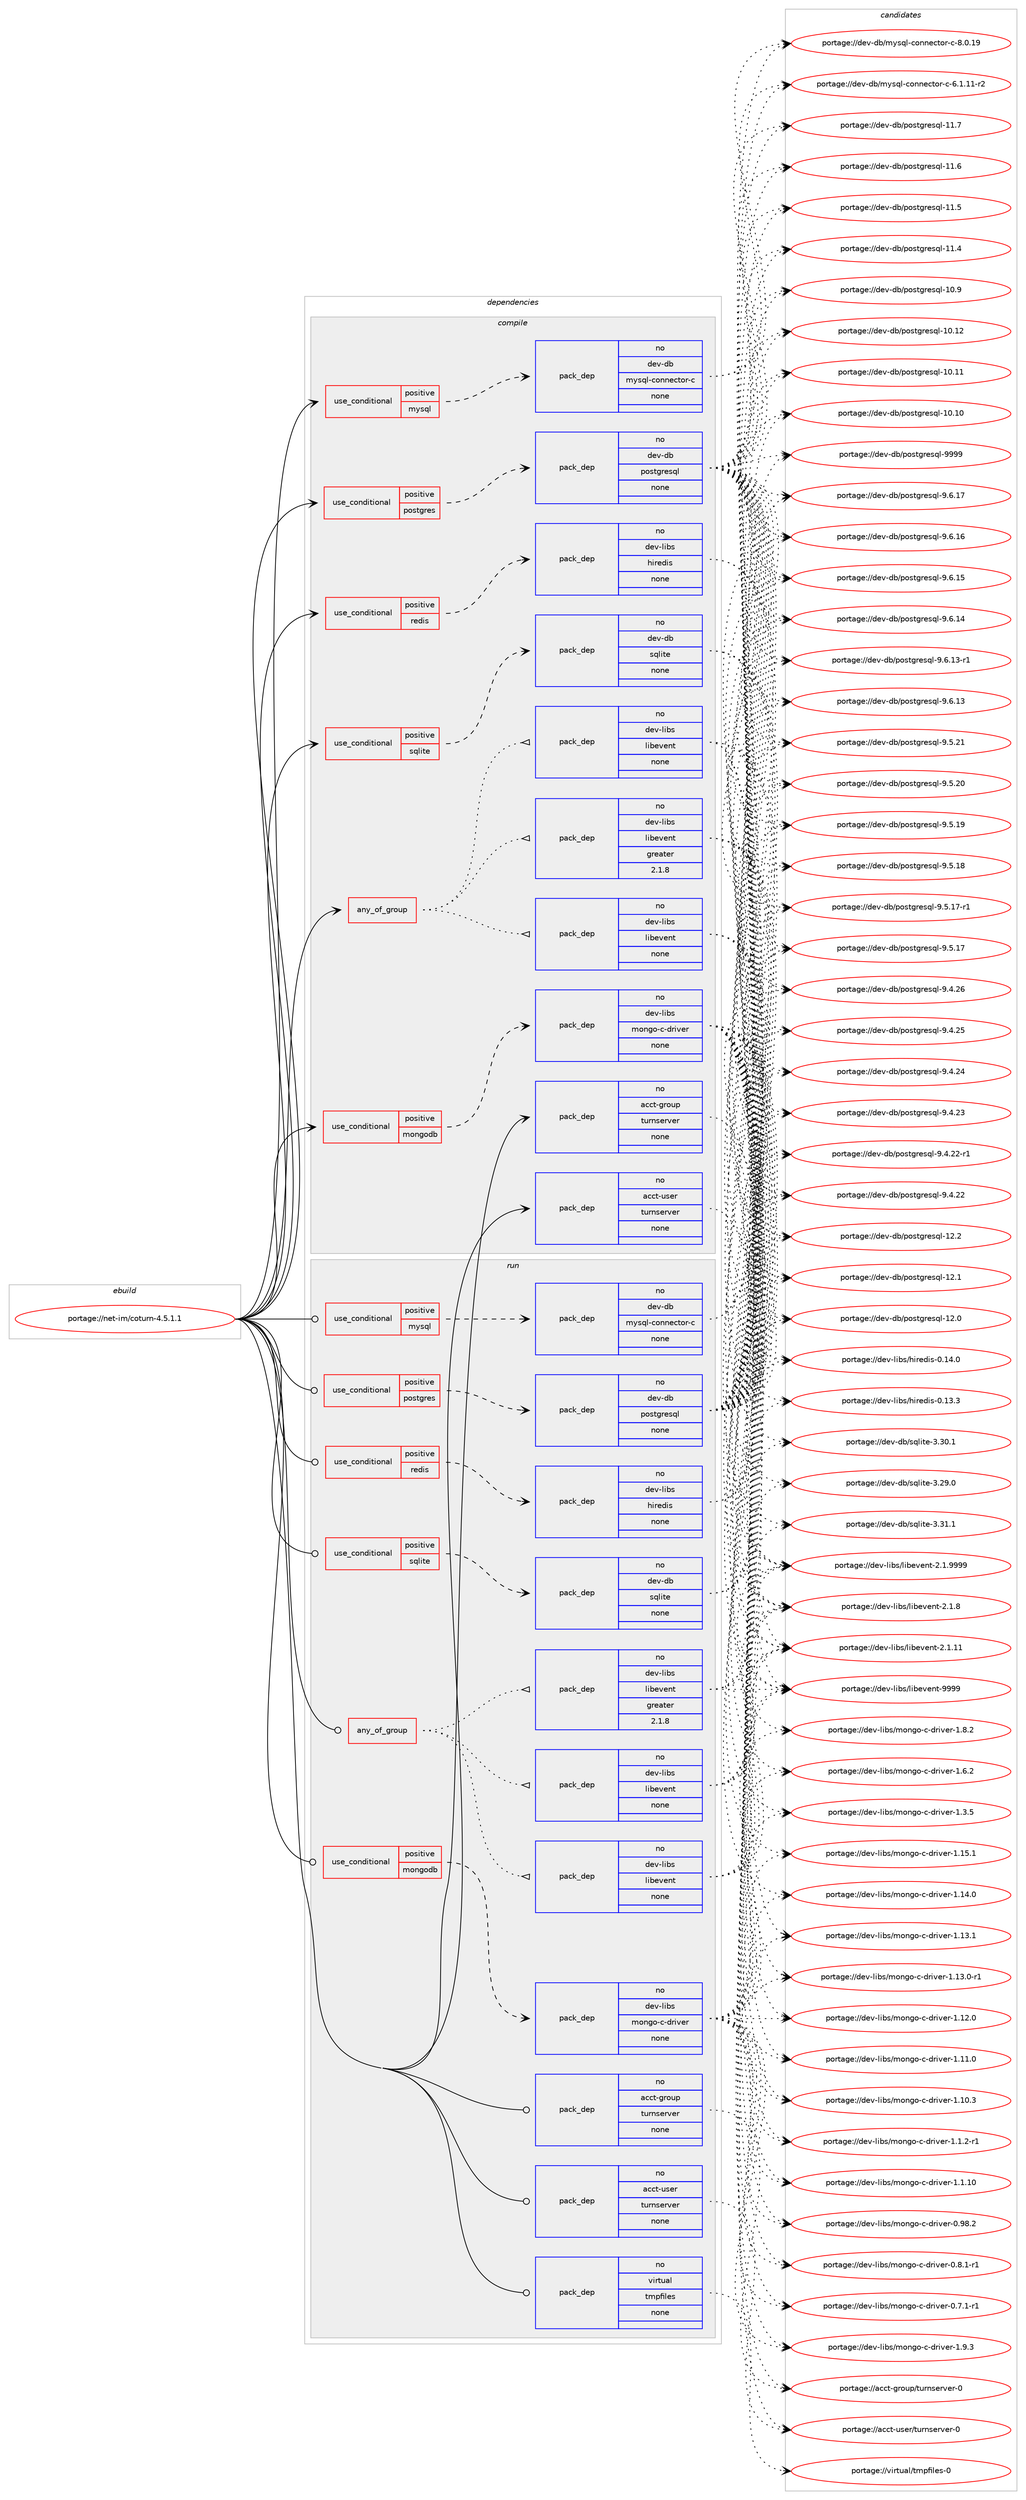 digraph prolog {

# *************
# Graph options
# *************

newrank=true;
concentrate=true;
compound=true;
graph [rankdir=LR,fontname=Helvetica,fontsize=10,ranksep=1.5];#, ranksep=2.5, nodesep=0.2];
edge  [arrowhead=vee];
node  [fontname=Helvetica,fontsize=10];

# **********
# The ebuild
# **********

subgraph cluster_leftcol {
color=gray;
rank=same;
label=<<i>ebuild</i>>;
id [label="portage://net-im/coturn-4.5.1.1", color=red, width=4, href="../net-im/coturn-4.5.1.1.svg"];
}

# ****************
# The dependencies
# ****************

subgraph cluster_midcol {
color=gray;
label=<<i>dependencies</i>>;
subgraph cluster_compile {
fillcolor="#eeeeee";
style=filled;
label=<<i>compile</i>>;
subgraph any379 {
dependency25497 [label=<<TABLE BORDER="0" CELLBORDER="1" CELLSPACING="0" CELLPADDING="4"><TR><TD CELLPADDING="10">any_of_group</TD></TR></TABLE>>, shape=none, color=red];subgraph pack20714 {
dependency25498 [label=<<TABLE BORDER="0" CELLBORDER="1" CELLSPACING="0" CELLPADDING="4" WIDTH="220"><TR><TD ROWSPAN="6" CELLPADDING="30">pack_dep</TD></TR><TR><TD WIDTH="110">no</TD></TR><TR><TD>dev-libs</TD></TR><TR><TD>libevent</TD></TR><TR><TD>none</TD></TR><TR><TD></TD></TR></TABLE>>, shape=none, color=blue];
}
dependency25497:e -> dependency25498:w [weight=20,style="dotted",arrowhead="oinv"];
subgraph pack20715 {
dependency25499 [label=<<TABLE BORDER="0" CELLBORDER="1" CELLSPACING="0" CELLPADDING="4" WIDTH="220"><TR><TD ROWSPAN="6" CELLPADDING="30">pack_dep</TD></TR><TR><TD WIDTH="110">no</TD></TR><TR><TD>dev-libs</TD></TR><TR><TD>libevent</TD></TR><TR><TD>none</TD></TR><TR><TD></TD></TR></TABLE>>, shape=none, color=blue];
}
dependency25497:e -> dependency25499:w [weight=20,style="dotted",arrowhead="oinv"];
subgraph pack20716 {
dependency25500 [label=<<TABLE BORDER="0" CELLBORDER="1" CELLSPACING="0" CELLPADDING="4" WIDTH="220"><TR><TD ROWSPAN="6" CELLPADDING="30">pack_dep</TD></TR><TR><TD WIDTH="110">no</TD></TR><TR><TD>dev-libs</TD></TR><TR><TD>libevent</TD></TR><TR><TD>greater</TD></TR><TR><TD>2.1.8</TD></TR></TABLE>>, shape=none, color=blue];
}
dependency25497:e -> dependency25500:w [weight=20,style="dotted",arrowhead="oinv"];
}
id:e -> dependency25497:w [weight=20,style="solid",arrowhead="vee"];
subgraph cond4395 {
dependency25501 [label=<<TABLE BORDER="0" CELLBORDER="1" CELLSPACING="0" CELLPADDING="4"><TR><TD ROWSPAN="3" CELLPADDING="10">use_conditional</TD></TR><TR><TD>positive</TD></TR><TR><TD>mongodb</TD></TR></TABLE>>, shape=none, color=red];
subgraph pack20717 {
dependency25502 [label=<<TABLE BORDER="0" CELLBORDER="1" CELLSPACING="0" CELLPADDING="4" WIDTH="220"><TR><TD ROWSPAN="6" CELLPADDING="30">pack_dep</TD></TR><TR><TD WIDTH="110">no</TD></TR><TR><TD>dev-libs</TD></TR><TR><TD>mongo-c-driver</TD></TR><TR><TD>none</TD></TR><TR><TD></TD></TR></TABLE>>, shape=none, color=blue];
}
dependency25501:e -> dependency25502:w [weight=20,style="dashed",arrowhead="vee"];
}
id:e -> dependency25501:w [weight=20,style="solid",arrowhead="vee"];
subgraph cond4396 {
dependency25503 [label=<<TABLE BORDER="0" CELLBORDER="1" CELLSPACING="0" CELLPADDING="4"><TR><TD ROWSPAN="3" CELLPADDING="10">use_conditional</TD></TR><TR><TD>positive</TD></TR><TR><TD>mysql</TD></TR></TABLE>>, shape=none, color=red];
subgraph pack20718 {
dependency25504 [label=<<TABLE BORDER="0" CELLBORDER="1" CELLSPACING="0" CELLPADDING="4" WIDTH="220"><TR><TD ROWSPAN="6" CELLPADDING="30">pack_dep</TD></TR><TR><TD WIDTH="110">no</TD></TR><TR><TD>dev-db</TD></TR><TR><TD>mysql-connector-c</TD></TR><TR><TD>none</TD></TR><TR><TD></TD></TR></TABLE>>, shape=none, color=blue];
}
dependency25503:e -> dependency25504:w [weight=20,style="dashed",arrowhead="vee"];
}
id:e -> dependency25503:w [weight=20,style="solid",arrowhead="vee"];
subgraph cond4397 {
dependency25505 [label=<<TABLE BORDER="0" CELLBORDER="1" CELLSPACING="0" CELLPADDING="4"><TR><TD ROWSPAN="3" CELLPADDING="10">use_conditional</TD></TR><TR><TD>positive</TD></TR><TR><TD>postgres</TD></TR></TABLE>>, shape=none, color=red];
subgraph pack20719 {
dependency25506 [label=<<TABLE BORDER="0" CELLBORDER="1" CELLSPACING="0" CELLPADDING="4" WIDTH="220"><TR><TD ROWSPAN="6" CELLPADDING="30">pack_dep</TD></TR><TR><TD WIDTH="110">no</TD></TR><TR><TD>dev-db</TD></TR><TR><TD>postgresql</TD></TR><TR><TD>none</TD></TR><TR><TD></TD></TR></TABLE>>, shape=none, color=blue];
}
dependency25505:e -> dependency25506:w [weight=20,style="dashed",arrowhead="vee"];
}
id:e -> dependency25505:w [weight=20,style="solid",arrowhead="vee"];
subgraph cond4398 {
dependency25507 [label=<<TABLE BORDER="0" CELLBORDER="1" CELLSPACING="0" CELLPADDING="4"><TR><TD ROWSPAN="3" CELLPADDING="10">use_conditional</TD></TR><TR><TD>positive</TD></TR><TR><TD>redis</TD></TR></TABLE>>, shape=none, color=red];
subgraph pack20720 {
dependency25508 [label=<<TABLE BORDER="0" CELLBORDER="1" CELLSPACING="0" CELLPADDING="4" WIDTH="220"><TR><TD ROWSPAN="6" CELLPADDING="30">pack_dep</TD></TR><TR><TD WIDTH="110">no</TD></TR><TR><TD>dev-libs</TD></TR><TR><TD>hiredis</TD></TR><TR><TD>none</TD></TR><TR><TD></TD></TR></TABLE>>, shape=none, color=blue];
}
dependency25507:e -> dependency25508:w [weight=20,style="dashed",arrowhead="vee"];
}
id:e -> dependency25507:w [weight=20,style="solid",arrowhead="vee"];
subgraph cond4399 {
dependency25509 [label=<<TABLE BORDER="0" CELLBORDER="1" CELLSPACING="0" CELLPADDING="4"><TR><TD ROWSPAN="3" CELLPADDING="10">use_conditional</TD></TR><TR><TD>positive</TD></TR><TR><TD>sqlite</TD></TR></TABLE>>, shape=none, color=red];
subgraph pack20721 {
dependency25510 [label=<<TABLE BORDER="0" CELLBORDER="1" CELLSPACING="0" CELLPADDING="4" WIDTH="220"><TR><TD ROWSPAN="6" CELLPADDING="30">pack_dep</TD></TR><TR><TD WIDTH="110">no</TD></TR><TR><TD>dev-db</TD></TR><TR><TD>sqlite</TD></TR><TR><TD>none</TD></TR><TR><TD></TD></TR></TABLE>>, shape=none, color=blue];
}
dependency25509:e -> dependency25510:w [weight=20,style="dashed",arrowhead="vee"];
}
id:e -> dependency25509:w [weight=20,style="solid",arrowhead="vee"];
subgraph pack20722 {
dependency25511 [label=<<TABLE BORDER="0" CELLBORDER="1" CELLSPACING="0" CELLPADDING="4" WIDTH="220"><TR><TD ROWSPAN="6" CELLPADDING="30">pack_dep</TD></TR><TR><TD WIDTH="110">no</TD></TR><TR><TD>acct-group</TD></TR><TR><TD>turnserver</TD></TR><TR><TD>none</TD></TR><TR><TD></TD></TR></TABLE>>, shape=none, color=blue];
}
id:e -> dependency25511:w [weight=20,style="solid",arrowhead="vee"];
subgraph pack20723 {
dependency25512 [label=<<TABLE BORDER="0" CELLBORDER="1" CELLSPACING="0" CELLPADDING="4" WIDTH="220"><TR><TD ROWSPAN="6" CELLPADDING="30">pack_dep</TD></TR><TR><TD WIDTH="110">no</TD></TR><TR><TD>acct-user</TD></TR><TR><TD>turnserver</TD></TR><TR><TD>none</TD></TR><TR><TD></TD></TR></TABLE>>, shape=none, color=blue];
}
id:e -> dependency25512:w [weight=20,style="solid",arrowhead="vee"];
}
subgraph cluster_compileandrun {
fillcolor="#eeeeee";
style=filled;
label=<<i>compile and run</i>>;
}
subgraph cluster_run {
fillcolor="#eeeeee";
style=filled;
label=<<i>run</i>>;
subgraph any380 {
dependency25513 [label=<<TABLE BORDER="0" CELLBORDER="1" CELLSPACING="0" CELLPADDING="4"><TR><TD CELLPADDING="10">any_of_group</TD></TR></TABLE>>, shape=none, color=red];subgraph pack20724 {
dependency25514 [label=<<TABLE BORDER="0" CELLBORDER="1" CELLSPACING="0" CELLPADDING="4" WIDTH="220"><TR><TD ROWSPAN="6" CELLPADDING="30">pack_dep</TD></TR><TR><TD WIDTH="110">no</TD></TR><TR><TD>dev-libs</TD></TR><TR><TD>libevent</TD></TR><TR><TD>none</TD></TR><TR><TD></TD></TR></TABLE>>, shape=none, color=blue];
}
dependency25513:e -> dependency25514:w [weight=20,style="dotted",arrowhead="oinv"];
subgraph pack20725 {
dependency25515 [label=<<TABLE BORDER="0" CELLBORDER="1" CELLSPACING="0" CELLPADDING="4" WIDTH="220"><TR><TD ROWSPAN="6" CELLPADDING="30">pack_dep</TD></TR><TR><TD WIDTH="110">no</TD></TR><TR><TD>dev-libs</TD></TR><TR><TD>libevent</TD></TR><TR><TD>none</TD></TR><TR><TD></TD></TR></TABLE>>, shape=none, color=blue];
}
dependency25513:e -> dependency25515:w [weight=20,style="dotted",arrowhead="oinv"];
subgraph pack20726 {
dependency25516 [label=<<TABLE BORDER="0" CELLBORDER="1" CELLSPACING="0" CELLPADDING="4" WIDTH="220"><TR><TD ROWSPAN="6" CELLPADDING="30">pack_dep</TD></TR><TR><TD WIDTH="110">no</TD></TR><TR><TD>dev-libs</TD></TR><TR><TD>libevent</TD></TR><TR><TD>greater</TD></TR><TR><TD>2.1.8</TD></TR></TABLE>>, shape=none, color=blue];
}
dependency25513:e -> dependency25516:w [weight=20,style="dotted",arrowhead="oinv"];
}
id:e -> dependency25513:w [weight=20,style="solid",arrowhead="odot"];
subgraph cond4400 {
dependency25517 [label=<<TABLE BORDER="0" CELLBORDER="1" CELLSPACING="0" CELLPADDING="4"><TR><TD ROWSPAN="3" CELLPADDING="10">use_conditional</TD></TR><TR><TD>positive</TD></TR><TR><TD>mongodb</TD></TR></TABLE>>, shape=none, color=red];
subgraph pack20727 {
dependency25518 [label=<<TABLE BORDER="0" CELLBORDER="1" CELLSPACING="0" CELLPADDING="4" WIDTH="220"><TR><TD ROWSPAN="6" CELLPADDING="30">pack_dep</TD></TR><TR><TD WIDTH="110">no</TD></TR><TR><TD>dev-libs</TD></TR><TR><TD>mongo-c-driver</TD></TR><TR><TD>none</TD></TR><TR><TD></TD></TR></TABLE>>, shape=none, color=blue];
}
dependency25517:e -> dependency25518:w [weight=20,style="dashed",arrowhead="vee"];
}
id:e -> dependency25517:w [weight=20,style="solid",arrowhead="odot"];
subgraph cond4401 {
dependency25519 [label=<<TABLE BORDER="0" CELLBORDER="1" CELLSPACING="0" CELLPADDING="4"><TR><TD ROWSPAN="3" CELLPADDING="10">use_conditional</TD></TR><TR><TD>positive</TD></TR><TR><TD>mysql</TD></TR></TABLE>>, shape=none, color=red];
subgraph pack20728 {
dependency25520 [label=<<TABLE BORDER="0" CELLBORDER="1" CELLSPACING="0" CELLPADDING="4" WIDTH="220"><TR><TD ROWSPAN="6" CELLPADDING="30">pack_dep</TD></TR><TR><TD WIDTH="110">no</TD></TR><TR><TD>dev-db</TD></TR><TR><TD>mysql-connector-c</TD></TR><TR><TD>none</TD></TR><TR><TD></TD></TR></TABLE>>, shape=none, color=blue];
}
dependency25519:e -> dependency25520:w [weight=20,style="dashed",arrowhead="vee"];
}
id:e -> dependency25519:w [weight=20,style="solid",arrowhead="odot"];
subgraph cond4402 {
dependency25521 [label=<<TABLE BORDER="0" CELLBORDER="1" CELLSPACING="0" CELLPADDING="4"><TR><TD ROWSPAN="3" CELLPADDING="10">use_conditional</TD></TR><TR><TD>positive</TD></TR><TR><TD>postgres</TD></TR></TABLE>>, shape=none, color=red];
subgraph pack20729 {
dependency25522 [label=<<TABLE BORDER="0" CELLBORDER="1" CELLSPACING="0" CELLPADDING="4" WIDTH="220"><TR><TD ROWSPAN="6" CELLPADDING="30">pack_dep</TD></TR><TR><TD WIDTH="110">no</TD></TR><TR><TD>dev-db</TD></TR><TR><TD>postgresql</TD></TR><TR><TD>none</TD></TR><TR><TD></TD></TR></TABLE>>, shape=none, color=blue];
}
dependency25521:e -> dependency25522:w [weight=20,style="dashed",arrowhead="vee"];
}
id:e -> dependency25521:w [weight=20,style="solid",arrowhead="odot"];
subgraph cond4403 {
dependency25523 [label=<<TABLE BORDER="0" CELLBORDER="1" CELLSPACING="0" CELLPADDING="4"><TR><TD ROWSPAN="3" CELLPADDING="10">use_conditional</TD></TR><TR><TD>positive</TD></TR><TR><TD>redis</TD></TR></TABLE>>, shape=none, color=red];
subgraph pack20730 {
dependency25524 [label=<<TABLE BORDER="0" CELLBORDER="1" CELLSPACING="0" CELLPADDING="4" WIDTH="220"><TR><TD ROWSPAN="6" CELLPADDING="30">pack_dep</TD></TR><TR><TD WIDTH="110">no</TD></TR><TR><TD>dev-libs</TD></TR><TR><TD>hiredis</TD></TR><TR><TD>none</TD></TR><TR><TD></TD></TR></TABLE>>, shape=none, color=blue];
}
dependency25523:e -> dependency25524:w [weight=20,style="dashed",arrowhead="vee"];
}
id:e -> dependency25523:w [weight=20,style="solid",arrowhead="odot"];
subgraph cond4404 {
dependency25525 [label=<<TABLE BORDER="0" CELLBORDER="1" CELLSPACING="0" CELLPADDING="4"><TR><TD ROWSPAN="3" CELLPADDING="10">use_conditional</TD></TR><TR><TD>positive</TD></TR><TR><TD>sqlite</TD></TR></TABLE>>, shape=none, color=red];
subgraph pack20731 {
dependency25526 [label=<<TABLE BORDER="0" CELLBORDER="1" CELLSPACING="0" CELLPADDING="4" WIDTH="220"><TR><TD ROWSPAN="6" CELLPADDING="30">pack_dep</TD></TR><TR><TD WIDTH="110">no</TD></TR><TR><TD>dev-db</TD></TR><TR><TD>sqlite</TD></TR><TR><TD>none</TD></TR><TR><TD></TD></TR></TABLE>>, shape=none, color=blue];
}
dependency25525:e -> dependency25526:w [weight=20,style="dashed",arrowhead="vee"];
}
id:e -> dependency25525:w [weight=20,style="solid",arrowhead="odot"];
subgraph pack20732 {
dependency25527 [label=<<TABLE BORDER="0" CELLBORDER="1" CELLSPACING="0" CELLPADDING="4" WIDTH="220"><TR><TD ROWSPAN="6" CELLPADDING="30">pack_dep</TD></TR><TR><TD WIDTH="110">no</TD></TR><TR><TD>acct-group</TD></TR><TR><TD>turnserver</TD></TR><TR><TD>none</TD></TR><TR><TD></TD></TR></TABLE>>, shape=none, color=blue];
}
id:e -> dependency25527:w [weight=20,style="solid",arrowhead="odot"];
subgraph pack20733 {
dependency25528 [label=<<TABLE BORDER="0" CELLBORDER="1" CELLSPACING="0" CELLPADDING="4" WIDTH="220"><TR><TD ROWSPAN="6" CELLPADDING="30">pack_dep</TD></TR><TR><TD WIDTH="110">no</TD></TR><TR><TD>acct-user</TD></TR><TR><TD>turnserver</TD></TR><TR><TD>none</TD></TR><TR><TD></TD></TR></TABLE>>, shape=none, color=blue];
}
id:e -> dependency25528:w [weight=20,style="solid",arrowhead="odot"];
subgraph pack20734 {
dependency25529 [label=<<TABLE BORDER="0" CELLBORDER="1" CELLSPACING="0" CELLPADDING="4" WIDTH="220"><TR><TD ROWSPAN="6" CELLPADDING="30">pack_dep</TD></TR><TR><TD WIDTH="110">no</TD></TR><TR><TD>virtual</TD></TR><TR><TD>tmpfiles</TD></TR><TR><TD>none</TD></TR><TR><TD></TD></TR></TABLE>>, shape=none, color=blue];
}
id:e -> dependency25529:w [weight=20,style="solid",arrowhead="odot"];
}
}

# **************
# The candidates
# **************

subgraph cluster_choices {
rank=same;
color=gray;
label=<<i>candidates</i>>;

subgraph choice20714 {
color=black;
nodesep=1;
choice100101118451081059811547108105981011181011101164557575757 [label="portage://dev-libs/libevent-9999", color=red, width=4,href="../dev-libs/libevent-9999.svg"];
choice10010111845108105981154710810598101118101110116455046494657575757 [label="portage://dev-libs/libevent-2.1.9999", color=red, width=4,href="../dev-libs/libevent-2.1.9999.svg"];
choice10010111845108105981154710810598101118101110116455046494656 [label="portage://dev-libs/libevent-2.1.8", color=red, width=4,href="../dev-libs/libevent-2.1.8.svg"];
choice1001011184510810598115471081059810111810111011645504649464949 [label="portage://dev-libs/libevent-2.1.11", color=red, width=4,href="../dev-libs/libevent-2.1.11.svg"];
dependency25498:e -> choice100101118451081059811547108105981011181011101164557575757:w [style=dotted,weight="100"];
dependency25498:e -> choice10010111845108105981154710810598101118101110116455046494657575757:w [style=dotted,weight="100"];
dependency25498:e -> choice10010111845108105981154710810598101118101110116455046494656:w [style=dotted,weight="100"];
dependency25498:e -> choice1001011184510810598115471081059810111810111011645504649464949:w [style=dotted,weight="100"];
}
subgraph choice20715 {
color=black;
nodesep=1;
choice100101118451081059811547108105981011181011101164557575757 [label="portage://dev-libs/libevent-9999", color=red, width=4,href="../dev-libs/libevent-9999.svg"];
choice10010111845108105981154710810598101118101110116455046494657575757 [label="portage://dev-libs/libevent-2.1.9999", color=red, width=4,href="../dev-libs/libevent-2.1.9999.svg"];
choice10010111845108105981154710810598101118101110116455046494656 [label="portage://dev-libs/libevent-2.1.8", color=red, width=4,href="../dev-libs/libevent-2.1.8.svg"];
choice1001011184510810598115471081059810111810111011645504649464949 [label="portage://dev-libs/libevent-2.1.11", color=red, width=4,href="../dev-libs/libevent-2.1.11.svg"];
dependency25499:e -> choice100101118451081059811547108105981011181011101164557575757:w [style=dotted,weight="100"];
dependency25499:e -> choice10010111845108105981154710810598101118101110116455046494657575757:w [style=dotted,weight="100"];
dependency25499:e -> choice10010111845108105981154710810598101118101110116455046494656:w [style=dotted,weight="100"];
dependency25499:e -> choice1001011184510810598115471081059810111810111011645504649464949:w [style=dotted,weight="100"];
}
subgraph choice20716 {
color=black;
nodesep=1;
choice100101118451081059811547108105981011181011101164557575757 [label="portage://dev-libs/libevent-9999", color=red, width=4,href="../dev-libs/libevent-9999.svg"];
choice10010111845108105981154710810598101118101110116455046494657575757 [label="portage://dev-libs/libevent-2.1.9999", color=red, width=4,href="../dev-libs/libevent-2.1.9999.svg"];
choice10010111845108105981154710810598101118101110116455046494656 [label="portage://dev-libs/libevent-2.1.8", color=red, width=4,href="../dev-libs/libevent-2.1.8.svg"];
choice1001011184510810598115471081059810111810111011645504649464949 [label="portage://dev-libs/libevent-2.1.11", color=red, width=4,href="../dev-libs/libevent-2.1.11.svg"];
dependency25500:e -> choice100101118451081059811547108105981011181011101164557575757:w [style=dotted,weight="100"];
dependency25500:e -> choice10010111845108105981154710810598101118101110116455046494657575757:w [style=dotted,weight="100"];
dependency25500:e -> choice10010111845108105981154710810598101118101110116455046494656:w [style=dotted,weight="100"];
dependency25500:e -> choice1001011184510810598115471081059810111810111011645504649464949:w [style=dotted,weight="100"];
}
subgraph choice20717 {
color=black;
nodesep=1;
choice100101118451081059811547109111110103111459945100114105118101114454946574651 [label="portage://dev-libs/mongo-c-driver-1.9.3", color=red, width=4,href="../dev-libs/mongo-c-driver-1.9.3.svg"];
choice100101118451081059811547109111110103111459945100114105118101114454946564650 [label="portage://dev-libs/mongo-c-driver-1.8.2", color=red, width=4,href="../dev-libs/mongo-c-driver-1.8.2.svg"];
choice100101118451081059811547109111110103111459945100114105118101114454946544650 [label="portage://dev-libs/mongo-c-driver-1.6.2", color=red, width=4,href="../dev-libs/mongo-c-driver-1.6.2.svg"];
choice100101118451081059811547109111110103111459945100114105118101114454946514653 [label="portage://dev-libs/mongo-c-driver-1.3.5", color=red, width=4,href="../dev-libs/mongo-c-driver-1.3.5.svg"];
choice10010111845108105981154710911111010311145994510011410511810111445494649534649 [label="portage://dev-libs/mongo-c-driver-1.15.1", color=red, width=4,href="../dev-libs/mongo-c-driver-1.15.1.svg"];
choice10010111845108105981154710911111010311145994510011410511810111445494649524648 [label="portage://dev-libs/mongo-c-driver-1.14.0", color=red, width=4,href="../dev-libs/mongo-c-driver-1.14.0.svg"];
choice10010111845108105981154710911111010311145994510011410511810111445494649514649 [label="portage://dev-libs/mongo-c-driver-1.13.1", color=red, width=4,href="../dev-libs/mongo-c-driver-1.13.1.svg"];
choice100101118451081059811547109111110103111459945100114105118101114454946495146484511449 [label="portage://dev-libs/mongo-c-driver-1.13.0-r1", color=red, width=4,href="../dev-libs/mongo-c-driver-1.13.0-r1.svg"];
choice10010111845108105981154710911111010311145994510011410511810111445494649504648 [label="portage://dev-libs/mongo-c-driver-1.12.0", color=red, width=4,href="../dev-libs/mongo-c-driver-1.12.0.svg"];
choice10010111845108105981154710911111010311145994510011410511810111445494649494648 [label="portage://dev-libs/mongo-c-driver-1.11.0", color=red, width=4,href="../dev-libs/mongo-c-driver-1.11.0.svg"];
choice10010111845108105981154710911111010311145994510011410511810111445494649484651 [label="portage://dev-libs/mongo-c-driver-1.10.3", color=red, width=4,href="../dev-libs/mongo-c-driver-1.10.3.svg"];
choice1001011184510810598115471091111101031114599451001141051181011144549464946504511449 [label="portage://dev-libs/mongo-c-driver-1.1.2-r1", color=red, width=4,href="../dev-libs/mongo-c-driver-1.1.2-r1.svg"];
choice10010111845108105981154710911111010311145994510011410511810111445494649464948 [label="portage://dev-libs/mongo-c-driver-1.1.10", color=red, width=4,href="../dev-libs/mongo-c-driver-1.1.10.svg"];
choice10010111845108105981154710911111010311145994510011410511810111445484657564650 [label="portage://dev-libs/mongo-c-driver-0.98.2", color=red, width=4,href="../dev-libs/mongo-c-driver-0.98.2.svg"];
choice1001011184510810598115471091111101031114599451001141051181011144548465646494511449 [label="portage://dev-libs/mongo-c-driver-0.8.1-r1", color=red, width=4,href="../dev-libs/mongo-c-driver-0.8.1-r1.svg"];
choice1001011184510810598115471091111101031114599451001141051181011144548465546494511449 [label="portage://dev-libs/mongo-c-driver-0.7.1-r1", color=red, width=4,href="../dev-libs/mongo-c-driver-0.7.1-r1.svg"];
dependency25502:e -> choice100101118451081059811547109111110103111459945100114105118101114454946574651:w [style=dotted,weight="100"];
dependency25502:e -> choice100101118451081059811547109111110103111459945100114105118101114454946564650:w [style=dotted,weight="100"];
dependency25502:e -> choice100101118451081059811547109111110103111459945100114105118101114454946544650:w [style=dotted,weight="100"];
dependency25502:e -> choice100101118451081059811547109111110103111459945100114105118101114454946514653:w [style=dotted,weight="100"];
dependency25502:e -> choice10010111845108105981154710911111010311145994510011410511810111445494649534649:w [style=dotted,weight="100"];
dependency25502:e -> choice10010111845108105981154710911111010311145994510011410511810111445494649524648:w [style=dotted,weight="100"];
dependency25502:e -> choice10010111845108105981154710911111010311145994510011410511810111445494649514649:w [style=dotted,weight="100"];
dependency25502:e -> choice100101118451081059811547109111110103111459945100114105118101114454946495146484511449:w [style=dotted,weight="100"];
dependency25502:e -> choice10010111845108105981154710911111010311145994510011410511810111445494649504648:w [style=dotted,weight="100"];
dependency25502:e -> choice10010111845108105981154710911111010311145994510011410511810111445494649494648:w [style=dotted,weight="100"];
dependency25502:e -> choice10010111845108105981154710911111010311145994510011410511810111445494649484651:w [style=dotted,weight="100"];
dependency25502:e -> choice1001011184510810598115471091111101031114599451001141051181011144549464946504511449:w [style=dotted,weight="100"];
dependency25502:e -> choice10010111845108105981154710911111010311145994510011410511810111445494649464948:w [style=dotted,weight="100"];
dependency25502:e -> choice10010111845108105981154710911111010311145994510011410511810111445484657564650:w [style=dotted,weight="100"];
dependency25502:e -> choice1001011184510810598115471091111101031114599451001141051181011144548465646494511449:w [style=dotted,weight="100"];
dependency25502:e -> choice1001011184510810598115471091111101031114599451001141051181011144548465546494511449:w [style=dotted,weight="100"];
}
subgraph choice20718 {
color=black;
nodesep=1;
choice100101118451009847109121115113108459911111011010199116111114459945564648464957 [label="portage://dev-db/mysql-connector-c-8.0.19", color=red, width=4,href="../dev-db/mysql-connector-c-8.0.19.svg"];
choice1001011184510098471091211151131084599111110110101991161111144599455446494649494511450 [label="portage://dev-db/mysql-connector-c-6.1.11-r2", color=red, width=4,href="../dev-db/mysql-connector-c-6.1.11-r2.svg"];
dependency25504:e -> choice100101118451009847109121115113108459911111011010199116111114459945564648464957:w [style=dotted,weight="100"];
dependency25504:e -> choice1001011184510098471091211151131084599111110110101991161111144599455446494649494511450:w [style=dotted,weight="100"];
}
subgraph choice20719 {
color=black;
nodesep=1;
choice1001011184510098471121111151161031141011151131084557575757 [label="portage://dev-db/postgresql-9999", color=red, width=4,href="../dev-db/postgresql-9999.svg"];
choice10010111845100984711211111511610311410111511310845574654464955 [label="portage://dev-db/postgresql-9.6.17", color=red, width=4,href="../dev-db/postgresql-9.6.17.svg"];
choice10010111845100984711211111511610311410111511310845574654464954 [label="portage://dev-db/postgresql-9.6.16", color=red, width=4,href="../dev-db/postgresql-9.6.16.svg"];
choice10010111845100984711211111511610311410111511310845574654464953 [label="portage://dev-db/postgresql-9.6.15", color=red, width=4,href="../dev-db/postgresql-9.6.15.svg"];
choice10010111845100984711211111511610311410111511310845574654464952 [label="portage://dev-db/postgresql-9.6.14", color=red, width=4,href="../dev-db/postgresql-9.6.14.svg"];
choice100101118451009847112111115116103114101115113108455746544649514511449 [label="portage://dev-db/postgresql-9.6.13-r1", color=red, width=4,href="../dev-db/postgresql-9.6.13-r1.svg"];
choice10010111845100984711211111511610311410111511310845574654464951 [label="portage://dev-db/postgresql-9.6.13", color=red, width=4,href="../dev-db/postgresql-9.6.13.svg"];
choice10010111845100984711211111511610311410111511310845574653465049 [label="portage://dev-db/postgresql-9.5.21", color=red, width=4,href="../dev-db/postgresql-9.5.21.svg"];
choice10010111845100984711211111511610311410111511310845574653465048 [label="portage://dev-db/postgresql-9.5.20", color=red, width=4,href="../dev-db/postgresql-9.5.20.svg"];
choice10010111845100984711211111511610311410111511310845574653464957 [label="portage://dev-db/postgresql-9.5.19", color=red, width=4,href="../dev-db/postgresql-9.5.19.svg"];
choice10010111845100984711211111511610311410111511310845574653464956 [label="portage://dev-db/postgresql-9.5.18", color=red, width=4,href="../dev-db/postgresql-9.5.18.svg"];
choice100101118451009847112111115116103114101115113108455746534649554511449 [label="portage://dev-db/postgresql-9.5.17-r1", color=red, width=4,href="../dev-db/postgresql-9.5.17-r1.svg"];
choice10010111845100984711211111511610311410111511310845574653464955 [label="portage://dev-db/postgresql-9.5.17", color=red, width=4,href="../dev-db/postgresql-9.5.17.svg"];
choice10010111845100984711211111511610311410111511310845574652465054 [label="portage://dev-db/postgresql-9.4.26", color=red, width=4,href="../dev-db/postgresql-9.4.26.svg"];
choice10010111845100984711211111511610311410111511310845574652465053 [label="portage://dev-db/postgresql-9.4.25", color=red, width=4,href="../dev-db/postgresql-9.4.25.svg"];
choice10010111845100984711211111511610311410111511310845574652465052 [label="portage://dev-db/postgresql-9.4.24", color=red, width=4,href="../dev-db/postgresql-9.4.24.svg"];
choice10010111845100984711211111511610311410111511310845574652465051 [label="portage://dev-db/postgresql-9.4.23", color=red, width=4,href="../dev-db/postgresql-9.4.23.svg"];
choice100101118451009847112111115116103114101115113108455746524650504511449 [label="portage://dev-db/postgresql-9.4.22-r1", color=red, width=4,href="../dev-db/postgresql-9.4.22-r1.svg"];
choice10010111845100984711211111511610311410111511310845574652465050 [label="portage://dev-db/postgresql-9.4.22", color=red, width=4,href="../dev-db/postgresql-9.4.22.svg"];
choice1001011184510098471121111151161031141011151131084549504650 [label="portage://dev-db/postgresql-12.2", color=red, width=4,href="../dev-db/postgresql-12.2.svg"];
choice1001011184510098471121111151161031141011151131084549504649 [label="portage://dev-db/postgresql-12.1", color=red, width=4,href="../dev-db/postgresql-12.1.svg"];
choice1001011184510098471121111151161031141011151131084549504648 [label="portage://dev-db/postgresql-12.0", color=red, width=4,href="../dev-db/postgresql-12.0.svg"];
choice1001011184510098471121111151161031141011151131084549494655 [label="portage://dev-db/postgresql-11.7", color=red, width=4,href="../dev-db/postgresql-11.7.svg"];
choice1001011184510098471121111151161031141011151131084549494654 [label="portage://dev-db/postgresql-11.6", color=red, width=4,href="../dev-db/postgresql-11.6.svg"];
choice1001011184510098471121111151161031141011151131084549494653 [label="portage://dev-db/postgresql-11.5", color=red, width=4,href="../dev-db/postgresql-11.5.svg"];
choice1001011184510098471121111151161031141011151131084549494652 [label="portage://dev-db/postgresql-11.4", color=red, width=4,href="../dev-db/postgresql-11.4.svg"];
choice1001011184510098471121111151161031141011151131084549484657 [label="portage://dev-db/postgresql-10.9", color=red, width=4,href="../dev-db/postgresql-10.9.svg"];
choice100101118451009847112111115116103114101115113108454948464950 [label="portage://dev-db/postgresql-10.12", color=red, width=4,href="../dev-db/postgresql-10.12.svg"];
choice100101118451009847112111115116103114101115113108454948464949 [label="portage://dev-db/postgresql-10.11", color=red, width=4,href="../dev-db/postgresql-10.11.svg"];
choice100101118451009847112111115116103114101115113108454948464948 [label="portage://dev-db/postgresql-10.10", color=red, width=4,href="../dev-db/postgresql-10.10.svg"];
dependency25506:e -> choice1001011184510098471121111151161031141011151131084557575757:w [style=dotted,weight="100"];
dependency25506:e -> choice10010111845100984711211111511610311410111511310845574654464955:w [style=dotted,weight="100"];
dependency25506:e -> choice10010111845100984711211111511610311410111511310845574654464954:w [style=dotted,weight="100"];
dependency25506:e -> choice10010111845100984711211111511610311410111511310845574654464953:w [style=dotted,weight="100"];
dependency25506:e -> choice10010111845100984711211111511610311410111511310845574654464952:w [style=dotted,weight="100"];
dependency25506:e -> choice100101118451009847112111115116103114101115113108455746544649514511449:w [style=dotted,weight="100"];
dependency25506:e -> choice10010111845100984711211111511610311410111511310845574654464951:w [style=dotted,weight="100"];
dependency25506:e -> choice10010111845100984711211111511610311410111511310845574653465049:w [style=dotted,weight="100"];
dependency25506:e -> choice10010111845100984711211111511610311410111511310845574653465048:w [style=dotted,weight="100"];
dependency25506:e -> choice10010111845100984711211111511610311410111511310845574653464957:w [style=dotted,weight="100"];
dependency25506:e -> choice10010111845100984711211111511610311410111511310845574653464956:w [style=dotted,weight="100"];
dependency25506:e -> choice100101118451009847112111115116103114101115113108455746534649554511449:w [style=dotted,weight="100"];
dependency25506:e -> choice10010111845100984711211111511610311410111511310845574653464955:w [style=dotted,weight="100"];
dependency25506:e -> choice10010111845100984711211111511610311410111511310845574652465054:w [style=dotted,weight="100"];
dependency25506:e -> choice10010111845100984711211111511610311410111511310845574652465053:w [style=dotted,weight="100"];
dependency25506:e -> choice10010111845100984711211111511610311410111511310845574652465052:w [style=dotted,weight="100"];
dependency25506:e -> choice10010111845100984711211111511610311410111511310845574652465051:w [style=dotted,weight="100"];
dependency25506:e -> choice100101118451009847112111115116103114101115113108455746524650504511449:w [style=dotted,weight="100"];
dependency25506:e -> choice10010111845100984711211111511610311410111511310845574652465050:w [style=dotted,weight="100"];
dependency25506:e -> choice1001011184510098471121111151161031141011151131084549504650:w [style=dotted,weight="100"];
dependency25506:e -> choice1001011184510098471121111151161031141011151131084549504649:w [style=dotted,weight="100"];
dependency25506:e -> choice1001011184510098471121111151161031141011151131084549504648:w [style=dotted,weight="100"];
dependency25506:e -> choice1001011184510098471121111151161031141011151131084549494655:w [style=dotted,weight="100"];
dependency25506:e -> choice1001011184510098471121111151161031141011151131084549494654:w [style=dotted,weight="100"];
dependency25506:e -> choice1001011184510098471121111151161031141011151131084549494653:w [style=dotted,weight="100"];
dependency25506:e -> choice1001011184510098471121111151161031141011151131084549494652:w [style=dotted,weight="100"];
dependency25506:e -> choice1001011184510098471121111151161031141011151131084549484657:w [style=dotted,weight="100"];
dependency25506:e -> choice100101118451009847112111115116103114101115113108454948464950:w [style=dotted,weight="100"];
dependency25506:e -> choice100101118451009847112111115116103114101115113108454948464949:w [style=dotted,weight="100"];
dependency25506:e -> choice100101118451009847112111115116103114101115113108454948464948:w [style=dotted,weight="100"];
}
subgraph choice20720 {
color=black;
nodesep=1;
choice10010111845108105981154710410511410110010511545484649524648 [label="portage://dev-libs/hiredis-0.14.0", color=red, width=4,href="../dev-libs/hiredis-0.14.0.svg"];
choice10010111845108105981154710410511410110010511545484649514651 [label="portage://dev-libs/hiredis-0.13.3", color=red, width=4,href="../dev-libs/hiredis-0.13.3.svg"];
dependency25508:e -> choice10010111845108105981154710410511410110010511545484649524648:w [style=dotted,weight="100"];
dependency25508:e -> choice10010111845108105981154710410511410110010511545484649514651:w [style=dotted,weight="100"];
}
subgraph choice20721 {
color=black;
nodesep=1;
choice10010111845100984711511310810511610145514651494649 [label="portage://dev-db/sqlite-3.31.1", color=red, width=4,href="../dev-db/sqlite-3.31.1.svg"];
choice10010111845100984711511310810511610145514651484649 [label="portage://dev-db/sqlite-3.30.1", color=red, width=4,href="../dev-db/sqlite-3.30.1.svg"];
choice10010111845100984711511310810511610145514650574648 [label="portage://dev-db/sqlite-3.29.0", color=red, width=4,href="../dev-db/sqlite-3.29.0.svg"];
dependency25510:e -> choice10010111845100984711511310810511610145514651494649:w [style=dotted,weight="100"];
dependency25510:e -> choice10010111845100984711511310810511610145514651484649:w [style=dotted,weight="100"];
dependency25510:e -> choice10010111845100984711511310810511610145514650574648:w [style=dotted,weight="100"];
}
subgraph choice20722 {
color=black;
nodesep=1;
choice97999911645103114111117112471161171141101151011141181011144548 [label="portage://acct-group/turnserver-0", color=red, width=4,href="../acct-group/turnserver-0.svg"];
dependency25511:e -> choice97999911645103114111117112471161171141101151011141181011144548:w [style=dotted,weight="100"];
}
subgraph choice20723 {
color=black;
nodesep=1;
choice97999911645117115101114471161171141101151011141181011144548 [label="portage://acct-user/turnserver-0", color=red, width=4,href="../acct-user/turnserver-0.svg"];
dependency25512:e -> choice97999911645117115101114471161171141101151011141181011144548:w [style=dotted,weight="100"];
}
subgraph choice20724 {
color=black;
nodesep=1;
choice100101118451081059811547108105981011181011101164557575757 [label="portage://dev-libs/libevent-9999", color=red, width=4,href="../dev-libs/libevent-9999.svg"];
choice10010111845108105981154710810598101118101110116455046494657575757 [label="portage://dev-libs/libevent-2.1.9999", color=red, width=4,href="../dev-libs/libevent-2.1.9999.svg"];
choice10010111845108105981154710810598101118101110116455046494656 [label="portage://dev-libs/libevent-2.1.8", color=red, width=4,href="../dev-libs/libevent-2.1.8.svg"];
choice1001011184510810598115471081059810111810111011645504649464949 [label="portage://dev-libs/libevent-2.1.11", color=red, width=4,href="../dev-libs/libevent-2.1.11.svg"];
dependency25514:e -> choice100101118451081059811547108105981011181011101164557575757:w [style=dotted,weight="100"];
dependency25514:e -> choice10010111845108105981154710810598101118101110116455046494657575757:w [style=dotted,weight="100"];
dependency25514:e -> choice10010111845108105981154710810598101118101110116455046494656:w [style=dotted,weight="100"];
dependency25514:e -> choice1001011184510810598115471081059810111810111011645504649464949:w [style=dotted,weight="100"];
}
subgraph choice20725 {
color=black;
nodesep=1;
choice100101118451081059811547108105981011181011101164557575757 [label="portage://dev-libs/libevent-9999", color=red, width=4,href="../dev-libs/libevent-9999.svg"];
choice10010111845108105981154710810598101118101110116455046494657575757 [label="portage://dev-libs/libevent-2.1.9999", color=red, width=4,href="../dev-libs/libevent-2.1.9999.svg"];
choice10010111845108105981154710810598101118101110116455046494656 [label="portage://dev-libs/libevent-2.1.8", color=red, width=4,href="../dev-libs/libevent-2.1.8.svg"];
choice1001011184510810598115471081059810111810111011645504649464949 [label="portage://dev-libs/libevent-2.1.11", color=red, width=4,href="../dev-libs/libevent-2.1.11.svg"];
dependency25515:e -> choice100101118451081059811547108105981011181011101164557575757:w [style=dotted,weight="100"];
dependency25515:e -> choice10010111845108105981154710810598101118101110116455046494657575757:w [style=dotted,weight="100"];
dependency25515:e -> choice10010111845108105981154710810598101118101110116455046494656:w [style=dotted,weight="100"];
dependency25515:e -> choice1001011184510810598115471081059810111810111011645504649464949:w [style=dotted,weight="100"];
}
subgraph choice20726 {
color=black;
nodesep=1;
choice100101118451081059811547108105981011181011101164557575757 [label="portage://dev-libs/libevent-9999", color=red, width=4,href="../dev-libs/libevent-9999.svg"];
choice10010111845108105981154710810598101118101110116455046494657575757 [label="portage://dev-libs/libevent-2.1.9999", color=red, width=4,href="../dev-libs/libevent-2.1.9999.svg"];
choice10010111845108105981154710810598101118101110116455046494656 [label="portage://dev-libs/libevent-2.1.8", color=red, width=4,href="../dev-libs/libevent-2.1.8.svg"];
choice1001011184510810598115471081059810111810111011645504649464949 [label="portage://dev-libs/libevent-2.1.11", color=red, width=4,href="../dev-libs/libevent-2.1.11.svg"];
dependency25516:e -> choice100101118451081059811547108105981011181011101164557575757:w [style=dotted,weight="100"];
dependency25516:e -> choice10010111845108105981154710810598101118101110116455046494657575757:w [style=dotted,weight="100"];
dependency25516:e -> choice10010111845108105981154710810598101118101110116455046494656:w [style=dotted,weight="100"];
dependency25516:e -> choice1001011184510810598115471081059810111810111011645504649464949:w [style=dotted,weight="100"];
}
subgraph choice20727 {
color=black;
nodesep=1;
choice100101118451081059811547109111110103111459945100114105118101114454946574651 [label="portage://dev-libs/mongo-c-driver-1.9.3", color=red, width=4,href="../dev-libs/mongo-c-driver-1.9.3.svg"];
choice100101118451081059811547109111110103111459945100114105118101114454946564650 [label="portage://dev-libs/mongo-c-driver-1.8.2", color=red, width=4,href="../dev-libs/mongo-c-driver-1.8.2.svg"];
choice100101118451081059811547109111110103111459945100114105118101114454946544650 [label="portage://dev-libs/mongo-c-driver-1.6.2", color=red, width=4,href="../dev-libs/mongo-c-driver-1.6.2.svg"];
choice100101118451081059811547109111110103111459945100114105118101114454946514653 [label="portage://dev-libs/mongo-c-driver-1.3.5", color=red, width=4,href="../dev-libs/mongo-c-driver-1.3.5.svg"];
choice10010111845108105981154710911111010311145994510011410511810111445494649534649 [label="portage://dev-libs/mongo-c-driver-1.15.1", color=red, width=4,href="../dev-libs/mongo-c-driver-1.15.1.svg"];
choice10010111845108105981154710911111010311145994510011410511810111445494649524648 [label="portage://dev-libs/mongo-c-driver-1.14.0", color=red, width=4,href="../dev-libs/mongo-c-driver-1.14.0.svg"];
choice10010111845108105981154710911111010311145994510011410511810111445494649514649 [label="portage://dev-libs/mongo-c-driver-1.13.1", color=red, width=4,href="../dev-libs/mongo-c-driver-1.13.1.svg"];
choice100101118451081059811547109111110103111459945100114105118101114454946495146484511449 [label="portage://dev-libs/mongo-c-driver-1.13.0-r1", color=red, width=4,href="../dev-libs/mongo-c-driver-1.13.0-r1.svg"];
choice10010111845108105981154710911111010311145994510011410511810111445494649504648 [label="portage://dev-libs/mongo-c-driver-1.12.0", color=red, width=4,href="../dev-libs/mongo-c-driver-1.12.0.svg"];
choice10010111845108105981154710911111010311145994510011410511810111445494649494648 [label="portage://dev-libs/mongo-c-driver-1.11.0", color=red, width=4,href="../dev-libs/mongo-c-driver-1.11.0.svg"];
choice10010111845108105981154710911111010311145994510011410511810111445494649484651 [label="portage://dev-libs/mongo-c-driver-1.10.3", color=red, width=4,href="../dev-libs/mongo-c-driver-1.10.3.svg"];
choice1001011184510810598115471091111101031114599451001141051181011144549464946504511449 [label="portage://dev-libs/mongo-c-driver-1.1.2-r1", color=red, width=4,href="../dev-libs/mongo-c-driver-1.1.2-r1.svg"];
choice10010111845108105981154710911111010311145994510011410511810111445494649464948 [label="portage://dev-libs/mongo-c-driver-1.1.10", color=red, width=4,href="../dev-libs/mongo-c-driver-1.1.10.svg"];
choice10010111845108105981154710911111010311145994510011410511810111445484657564650 [label="portage://dev-libs/mongo-c-driver-0.98.2", color=red, width=4,href="../dev-libs/mongo-c-driver-0.98.2.svg"];
choice1001011184510810598115471091111101031114599451001141051181011144548465646494511449 [label="portage://dev-libs/mongo-c-driver-0.8.1-r1", color=red, width=4,href="../dev-libs/mongo-c-driver-0.8.1-r1.svg"];
choice1001011184510810598115471091111101031114599451001141051181011144548465546494511449 [label="portage://dev-libs/mongo-c-driver-0.7.1-r1", color=red, width=4,href="../dev-libs/mongo-c-driver-0.7.1-r1.svg"];
dependency25518:e -> choice100101118451081059811547109111110103111459945100114105118101114454946574651:w [style=dotted,weight="100"];
dependency25518:e -> choice100101118451081059811547109111110103111459945100114105118101114454946564650:w [style=dotted,weight="100"];
dependency25518:e -> choice100101118451081059811547109111110103111459945100114105118101114454946544650:w [style=dotted,weight="100"];
dependency25518:e -> choice100101118451081059811547109111110103111459945100114105118101114454946514653:w [style=dotted,weight="100"];
dependency25518:e -> choice10010111845108105981154710911111010311145994510011410511810111445494649534649:w [style=dotted,weight="100"];
dependency25518:e -> choice10010111845108105981154710911111010311145994510011410511810111445494649524648:w [style=dotted,weight="100"];
dependency25518:e -> choice10010111845108105981154710911111010311145994510011410511810111445494649514649:w [style=dotted,weight="100"];
dependency25518:e -> choice100101118451081059811547109111110103111459945100114105118101114454946495146484511449:w [style=dotted,weight="100"];
dependency25518:e -> choice10010111845108105981154710911111010311145994510011410511810111445494649504648:w [style=dotted,weight="100"];
dependency25518:e -> choice10010111845108105981154710911111010311145994510011410511810111445494649494648:w [style=dotted,weight="100"];
dependency25518:e -> choice10010111845108105981154710911111010311145994510011410511810111445494649484651:w [style=dotted,weight="100"];
dependency25518:e -> choice1001011184510810598115471091111101031114599451001141051181011144549464946504511449:w [style=dotted,weight="100"];
dependency25518:e -> choice10010111845108105981154710911111010311145994510011410511810111445494649464948:w [style=dotted,weight="100"];
dependency25518:e -> choice10010111845108105981154710911111010311145994510011410511810111445484657564650:w [style=dotted,weight="100"];
dependency25518:e -> choice1001011184510810598115471091111101031114599451001141051181011144548465646494511449:w [style=dotted,weight="100"];
dependency25518:e -> choice1001011184510810598115471091111101031114599451001141051181011144548465546494511449:w [style=dotted,weight="100"];
}
subgraph choice20728 {
color=black;
nodesep=1;
choice100101118451009847109121115113108459911111011010199116111114459945564648464957 [label="portage://dev-db/mysql-connector-c-8.0.19", color=red, width=4,href="../dev-db/mysql-connector-c-8.0.19.svg"];
choice1001011184510098471091211151131084599111110110101991161111144599455446494649494511450 [label="portage://dev-db/mysql-connector-c-6.1.11-r2", color=red, width=4,href="../dev-db/mysql-connector-c-6.1.11-r2.svg"];
dependency25520:e -> choice100101118451009847109121115113108459911111011010199116111114459945564648464957:w [style=dotted,weight="100"];
dependency25520:e -> choice1001011184510098471091211151131084599111110110101991161111144599455446494649494511450:w [style=dotted,weight="100"];
}
subgraph choice20729 {
color=black;
nodesep=1;
choice1001011184510098471121111151161031141011151131084557575757 [label="portage://dev-db/postgresql-9999", color=red, width=4,href="../dev-db/postgresql-9999.svg"];
choice10010111845100984711211111511610311410111511310845574654464955 [label="portage://dev-db/postgresql-9.6.17", color=red, width=4,href="../dev-db/postgresql-9.6.17.svg"];
choice10010111845100984711211111511610311410111511310845574654464954 [label="portage://dev-db/postgresql-9.6.16", color=red, width=4,href="../dev-db/postgresql-9.6.16.svg"];
choice10010111845100984711211111511610311410111511310845574654464953 [label="portage://dev-db/postgresql-9.6.15", color=red, width=4,href="../dev-db/postgresql-9.6.15.svg"];
choice10010111845100984711211111511610311410111511310845574654464952 [label="portage://dev-db/postgresql-9.6.14", color=red, width=4,href="../dev-db/postgresql-9.6.14.svg"];
choice100101118451009847112111115116103114101115113108455746544649514511449 [label="portage://dev-db/postgresql-9.6.13-r1", color=red, width=4,href="../dev-db/postgresql-9.6.13-r1.svg"];
choice10010111845100984711211111511610311410111511310845574654464951 [label="portage://dev-db/postgresql-9.6.13", color=red, width=4,href="../dev-db/postgresql-9.6.13.svg"];
choice10010111845100984711211111511610311410111511310845574653465049 [label="portage://dev-db/postgresql-9.5.21", color=red, width=4,href="../dev-db/postgresql-9.5.21.svg"];
choice10010111845100984711211111511610311410111511310845574653465048 [label="portage://dev-db/postgresql-9.5.20", color=red, width=4,href="../dev-db/postgresql-9.5.20.svg"];
choice10010111845100984711211111511610311410111511310845574653464957 [label="portage://dev-db/postgresql-9.5.19", color=red, width=4,href="../dev-db/postgresql-9.5.19.svg"];
choice10010111845100984711211111511610311410111511310845574653464956 [label="portage://dev-db/postgresql-9.5.18", color=red, width=4,href="../dev-db/postgresql-9.5.18.svg"];
choice100101118451009847112111115116103114101115113108455746534649554511449 [label="portage://dev-db/postgresql-9.5.17-r1", color=red, width=4,href="../dev-db/postgresql-9.5.17-r1.svg"];
choice10010111845100984711211111511610311410111511310845574653464955 [label="portage://dev-db/postgresql-9.5.17", color=red, width=4,href="../dev-db/postgresql-9.5.17.svg"];
choice10010111845100984711211111511610311410111511310845574652465054 [label="portage://dev-db/postgresql-9.4.26", color=red, width=4,href="../dev-db/postgresql-9.4.26.svg"];
choice10010111845100984711211111511610311410111511310845574652465053 [label="portage://dev-db/postgresql-9.4.25", color=red, width=4,href="../dev-db/postgresql-9.4.25.svg"];
choice10010111845100984711211111511610311410111511310845574652465052 [label="portage://dev-db/postgresql-9.4.24", color=red, width=4,href="../dev-db/postgresql-9.4.24.svg"];
choice10010111845100984711211111511610311410111511310845574652465051 [label="portage://dev-db/postgresql-9.4.23", color=red, width=4,href="../dev-db/postgresql-9.4.23.svg"];
choice100101118451009847112111115116103114101115113108455746524650504511449 [label="portage://dev-db/postgresql-9.4.22-r1", color=red, width=4,href="../dev-db/postgresql-9.4.22-r1.svg"];
choice10010111845100984711211111511610311410111511310845574652465050 [label="portage://dev-db/postgresql-9.4.22", color=red, width=4,href="../dev-db/postgresql-9.4.22.svg"];
choice1001011184510098471121111151161031141011151131084549504650 [label="portage://dev-db/postgresql-12.2", color=red, width=4,href="../dev-db/postgresql-12.2.svg"];
choice1001011184510098471121111151161031141011151131084549504649 [label="portage://dev-db/postgresql-12.1", color=red, width=4,href="../dev-db/postgresql-12.1.svg"];
choice1001011184510098471121111151161031141011151131084549504648 [label="portage://dev-db/postgresql-12.0", color=red, width=4,href="../dev-db/postgresql-12.0.svg"];
choice1001011184510098471121111151161031141011151131084549494655 [label="portage://dev-db/postgresql-11.7", color=red, width=4,href="../dev-db/postgresql-11.7.svg"];
choice1001011184510098471121111151161031141011151131084549494654 [label="portage://dev-db/postgresql-11.6", color=red, width=4,href="../dev-db/postgresql-11.6.svg"];
choice1001011184510098471121111151161031141011151131084549494653 [label="portage://dev-db/postgresql-11.5", color=red, width=4,href="../dev-db/postgresql-11.5.svg"];
choice1001011184510098471121111151161031141011151131084549494652 [label="portage://dev-db/postgresql-11.4", color=red, width=4,href="../dev-db/postgresql-11.4.svg"];
choice1001011184510098471121111151161031141011151131084549484657 [label="portage://dev-db/postgresql-10.9", color=red, width=4,href="../dev-db/postgresql-10.9.svg"];
choice100101118451009847112111115116103114101115113108454948464950 [label="portage://dev-db/postgresql-10.12", color=red, width=4,href="../dev-db/postgresql-10.12.svg"];
choice100101118451009847112111115116103114101115113108454948464949 [label="portage://dev-db/postgresql-10.11", color=red, width=4,href="../dev-db/postgresql-10.11.svg"];
choice100101118451009847112111115116103114101115113108454948464948 [label="portage://dev-db/postgresql-10.10", color=red, width=4,href="../dev-db/postgresql-10.10.svg"];
dependency25522:e -> choice1001011184510098471121111151161031141011151131084557575757:w [style=dotted,weight="100"];
dependency25522:e -> choice10010111845100984711211111511610311410111511310845574654464955:w [style=dotted,weight="100"];
dependency25522:e -> choice10010111845100984711211111511610311410111511310845574654464954:w [style=dotted,weight="100"];
dependency25522:e -> choice10010111845100984711211111511610311410111511310845574654464953:w [style=dotted,weight="100"];
dependency25522:e -> choice10010111845100984711211111511610311410111511310845574654464952:w [style=dotted,weight="100"];
dependency25522:e -> choice100101118451009847112111115116103114101115113108455746544649514511449:w [style=dotted,weight="100"];
dependency25522:e -> choice10010111845100984711211111511610311410111511310845574654464951:w [style=dotted,weight="100"];
dependency25522:e -> choice10010111845100984711211111511610311410111511310845574653465049:w [style=dotted,weight="100"];
dependency25522:e -> choice10010111845100984711211111511610311410111511310845574653465048:w [style=dotted,weight="100"];
dependency25522:e -> choice10010111845100984711211111511610311410111511310845574653464957:w [style=dotted,weight="100"];
dependency25522:e -> choice10010111845100984711211111511610311410111511310845574653464956:w [style=dotted,weight="100"];
dependency25522:e -> choice100101118451009847112111115116103114101115113108455746534649554511449:w [style=dotted,weight="100"];
dependency25522:e -> choice10010111845100984711211111511610311410111511310845574653464955:w [style=dotted,weight="100"];
dependency25522:e -> choice10010111845100984711211111511610311410111511310845574652465054:w [style=dotted,weight="100"];
dependency25522:e -> choice10010111845100984711211111511610311410111511310845574652465053:w [style=dotted,weight="100"];
dependency25522:e -> choice10010111845100984711211111511610311410111511310845574652465052:w [style=dotted,weight="100"];
dependency25522:e -> choice10010111845100984711211111511610311410111511310845574652465051:w [style=dotted,weight="100"];
dependency25522:e -> choice100101118451009847112111115116103114101115113108455746524650504511449:w [style=dotted,weight="100"];
dependency25522:e -> choice10010111845100984711211111511610311410111511310845574652465050:w [style=dotted,weight="100"];
dependency25522:e -> choice1001011184510098471121111151161031141011151131084549504650:w [style=dotted,weight="100"];
dependency25522:e -> choice1001011184510098471121111151161031141011151131084549504649:w [style=dotted,weight="100"];
dependency25522:e -> choice1001011184510098471121111151161031141011151131084549504648:w [style=dotted,weight="100"];
dependency25522:e -> choice1001011184510098471121111151161031141011151131084549494655:w [style=dotted,weight="100"];
dependency25522:e -> choice1001011184510098471121111151161031141011151131084549494654:w [style=dotted,weight="100"];
dependency25522:e -> choice1001011184510098471121111151161031141011151131084549494653:w [style=dotted,weight="100"];
dependency25522:e -> choice1001011184510098471121111151161031141011151131084549494652:w [style=dotted,weight="100"];
dependency25522:e -> choice1001011184510098471121111151161031141011151131084549484657:w [style=dotted,weight="100"];
dependency25522:e -> choice100101118451009847112111115116103114101115113108454948464950:w [style=dotted,weight="100"];
dependency25522:e -> choice100101118451009847112111115116103114101115113108454948464949:w [style=dotted,weight="100"];
dependency25522:e -> choice100101118451009847112111115116103114101115113108454948464948:w [style=dotted,weight="100"];
}
subgraph choice20730 {
color=black;
nodesep=1;
choice10010111845108105981154710410511410110010511545484649524648 [label="portage://dev-libs/hiredis-0.14.0", color=red, width=4,href="../dev-libs/hiredis-0.14.0.svg"];
choice10010111845108105981154710410511410110010511545484649514651 [label="portage://dev-libs/hiredis-0.13.3", color=red, width=4,href="../dev-libs/hiredis-0.13.3.svg"];
dependency25524:e -> choice10010111845108105981154710410511410110010511545484649524648:w [style=dotted,weight="100"];
dependency25524:e -> choice10010111845108105981154710410511410110010511545484649514651:w [style=dotted,weight="100"];
}
subgraph choice20731 {
color=black;
nodesep=1;
choice10010111845100984711511310810511610145514651494649 [label="portage://dev-db/sqlite-3.31.1", color=red, width=4,href="../dev-db/sqlite-3.31.1.svg"];
choice10010111845100984711511310810511610145514651484649 [label="portage://dev-db/sqlite-3.30.1", color=red, width=4,href="../dev-db/sqlite-3.30.1.svg"];
choice10010111845100984711511310810511610145514650574648 [label="portage://dev-db/sqlite-3.29.0", color=red, width=4,href="../dev-db/sqlite-3.29.0.svg"];
dependency25526:e -> choice10010111845100984711511310810511610145514651494649:w [style=dotted,weight="100"];
dependency25526:e -> choice10010111845100984711511310810511610145514651484649:w [style=dotted,weight="100"];
dependency25526:e -> choice10010111845100984711511310810511610145514650574648:w [style=dotted,weight="100"];
}
subgraph choice20732 {
color=black;
nodesep=1;
choice97999911645103114111117112471161171141101151011141181011144548 [label="portage://acct-group/turnserver-0", color=red, width=4,href="../acct-group/turnserver-0.svg"];
dependency25527:e -> choice97999911645103114111117112471161171141101151011141181011144548:w [style=dotted,weight="100"];
}
subgraph choice20733 {
color=black;
nodesep=1;
choice97999911645117115101114471161171141101151011141181011144548 [label="portage://acct-user/turnserver-0", color=red, width=4,href="../acct-user/turnserver-0.svg"];
dependency25528:e -> choice97999911645117115101114471161171141101151011141181011144548:w [style=dotted,weight="100"];
}
subgraph choice20734 {
color=black;
nodesep=1;
choice11810511411611797108471161091121021051081011154548 [label="portage://virtual/tmpfiles-0", color=red, width=4,href="../virtual/tmpfiles-0.svg"];
dependency25529:e -> choice11810511411611797108471161091121021051081011154548:w [style=dotted,weight="100"];
}
}

}
